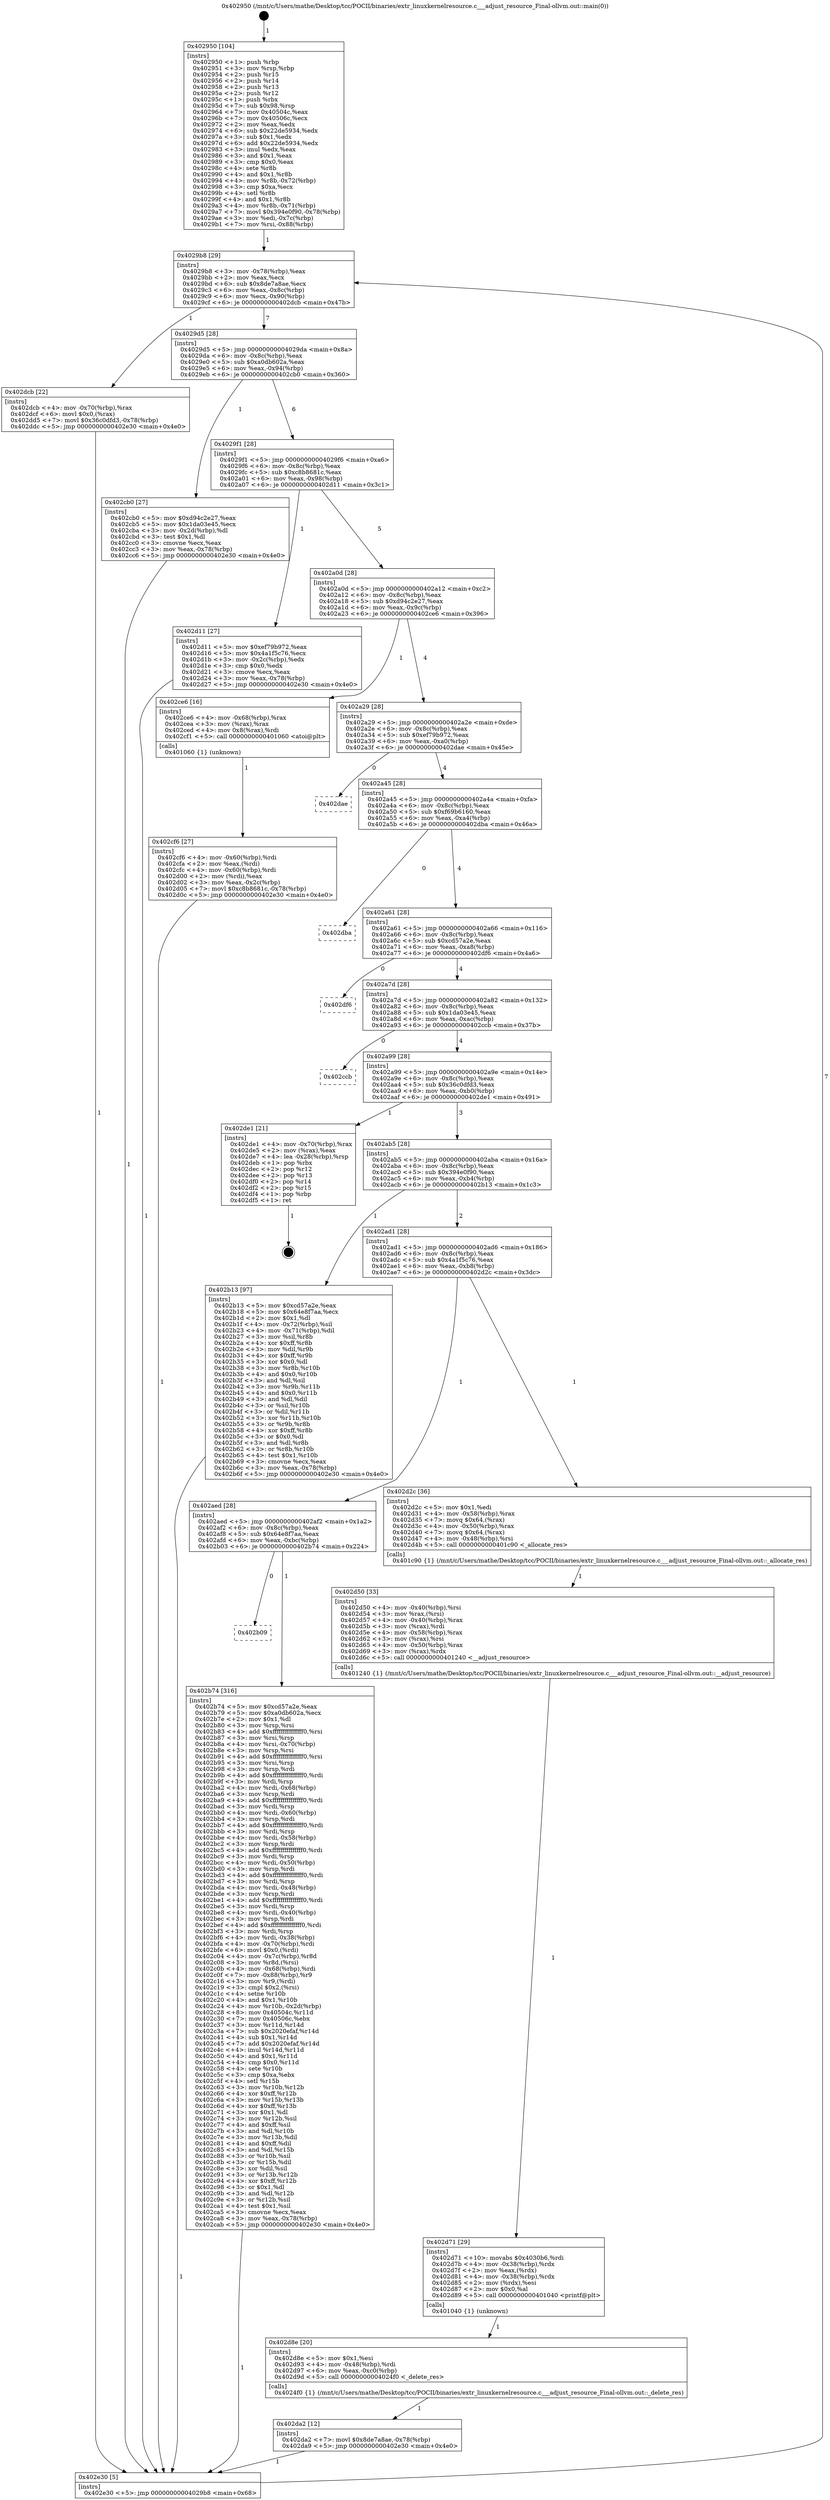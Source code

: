 digraph "0x402950" {
  label = "0x402950 (/mnt/c/Users/mathe/Desktop/tcc/POCII/binaries/extr_linuxkernelresource.c___adjust_resource_Final-ollvm.out::main(0))"
  labelloc = "t"
  node[shape=record]

  Entry [label="",width=0.3,height=0.3,shape=circle,fillcolor=black,style=filled]
  "0x4029b8" [label="{
     0x4029b8 [29]\l
     | [instrs]\l
     &nbsp;&nbsp;0x4029b8 \<+3\>: mov -0x78(%rbp),%eax\l
     &nbsp;&nbsp;0x4029bb \<+2\>: mov %eax,%ecx\l
     &nbsp;&nbsp;0x4029bd \<+6\>: sub $0x8de7a8ae,%ecx\l
     &nbsp;&nbsp;0x4029c3 \<+6\>: mov %eax,-0x8c(%rbp)\l
     &nbsp;&nbsp;0x4029c9 \<+6\>: mov %ecx,-0x90(%rbp)\l
     &nbsp;&nbsp;0x4029cf \<+6\>: je 0000000000402dcb \<main+0x47b\>\l
  }"]
  "0x402dcb" [label="{
     0x402dcb [22]\l
     | [instrs]\l
     &nbsp;&nbsp;0x402dcb \<+4\>: mov -0x70(%rbp),%rax\l
     &nbsp;&nbsp;0x402dcf \<+6\>: movl $0x0,(%rax)\l
     &nbsp;&nbsp;0x402dd5 \<+7\>: movl $0x36c0dfd3,-0x78(%rbp)\l
     &nbsp;&nbsp;0x402ddc \<+5\>: jmp 0000000000402e30 \<main+0x4e0\>\l
  }"]
  "0x4029d5" [label="{
     0x4029d5 [28]\l
     | [instrs]\l
     &nbsp;&nbsp;0x4029d5 \<+5\>: jmp 00000000004029da \<main+0x8a\>\l
     &nbsp;&nbsp;0x4029da \<+6\>: mov -0x8c(%rbp),%eax\l
     &nbsp;&nbsp;0x4029e0 \<+5\>: sub $0xa0db602a,%eax\l
     &nbsp;&nbsp;0x4029e5 \<+6\>: mov %eax,-0x94(%rbp)\l
     &nbsp;&nbsp;0x4029eb \<+6\>: je 0000000000402cb0 \<main+0x360\>\l
  }"]
  Exit [label="",width=0.3,height=0.3,shape=circle,fillcolor=black,style=filled,peripheries=2]
  "0x402cb0" [label="{
     0x402cb0 [27]\l
     | [instrs]\l
     &nbsp;&nbsp;0x402cb0 \<+5\>: mov $0xd94c2e27,%eax\l
     &nbsp;&nbsp;0x402cb5 \<+5\>: mov $0x1da03e45,%ecx\l
     &nbsp;&nbsp;0x402cba \<+3\>: mov -0x2d(%rbp),%dl\l
     &nbsp;&nbsp;0x402cbd \<+3\>: test $0x1,%dl\l
     &nbsp;&nbsp;0x402cc0 \<+3\>: cmovne %ecx,%eax\l
     &nbsp;&nbsp;0x402cc3 \<+3\>: mov %eax,-0x78(%rbp)\l
     &nbsp;&nbsp;0x402cc6 \<+5\>: jmp 0000000000402e30 \<main+0x4e0\>\l
  }"]
  "0x4029f1" [label="{
     0x4029f1 [28]\l
     | [instrs]\l
     &nbsp;&nbsp;0x4029f1 \<+5\>: jmp 00000000004029f6 \<main+0xa6\>\l
     &nbsp;&nbsp;0x4029f6 \<+6\>: mov -0x8c(%rbp),%eax\l
     &nbsp;&nbsp;0x4029fc \<+5\>: sub $0xc8b8681c,%eax\l
     &nbsp;&nbsp;0x402a01 \<+6\>: mov %eax,-0x98(%rbp)\l
     &nbsp;&nbsp;0x402a07 \<+6\>: je 0000000000402d11 \<main+0x3c1\>\l
  }"]
  "0x402da2" [label="{
     0x402da2 [12]\l
     | [instrs]\l
     &nbsp;&nbsp;0x402da2 \<+7\>: movl $0x8de7a8ae,-0x78(%rbp)\l
     &nbsp;&nbsp;0x402da9 \<+5\>: jmp 0000000000402e30 \<main+0x4e0\>\l
  }"]
  "0x402d11" [label="{
     0x402d11 [27]\l
     | [instrs]\l
     &nbsp;&nbsp;0x402d11 \<+5\>: mov $0xef79b972,%eax\l
     &nbsp;&nbsp;0x402d16 \<+5\>: mov $0x4a1f5c76,%ecx\l
     &nbsp;&nbsp;0x402d1b \<+3\>: mov -0x2c(%rbp),%edx\l
     &nbsp;&nbsp;0x402d1e \<+3\>: cmp $0x0,%edx\l
     &nbsp;&nbsp;0x402d21 \<+3\>: cmove %ecx,%eax\l
     &nbsp;&nbsp;0x402d24 \<+3\>: mov %eax,-0x78(%rbp)\l
     &nbsp;&nbsp;0x402d27 \<+5\>: jmp 0000000000402e30 \<main+0x4e0\>\l
  }"]
  "0x402a0d" [label="{
     0x402a0d [28]\l
     | [instrs]\l
     &nbsp;&nbsp;0x402a0d \<+5\>: jmp 0000000000402a12 \<main+0xc2\>\l
     &nbsp;&nbsp;0x402a12 \<+6\>: mov -0x8c(%rbp),%eax\l
     &nbsp;&nbsp;0x402a18 \<+5\>: sub $0xd94c2e27,%eax\l
     &nbsp;&nbsp;0x402a1d \<+6\>: mov %eax,-0x9c(%rbp)\l
     &nbsp;&nbsp;0x402a23 \<+6\>: je 0000000000402ce6 \<main+0x396\>\l
  }"]
  "0x402d8e" [label="{
     0x402d8e [20]\l
     | [instrs]\l
     &nbsp;&nbsp;0x402d8e \<+5\>: mov $0x1,%esi\l
     &nbsp;&nbsp;0x402d93 \<+4\>: mov -0x48(%rbp),%rdi\l
     &nbsp;&nbsp;0x402d97 \<+6\>: mov %eax,-0xc0(%rbp)\l
     &nbsp;&nbsp;0x402d9d \<+5\>: call 00000000004024f0 \<_delete_res\>\l
     | [calls]\l
     &nbsp;&nbsp;0x4024f0 \{1\} (/mnt/c/Users/mathe/Desktop/tcc/POCII/binaries/extr_linuxkernelresource.c___adjust_resource_Final-ollvm.out::_delete_res)\l
  }"]
  "0x402ce6" [label="{
     0x402ce6 [16]\l
     | [instrs]\l
     &nbsp;&nbsp;0x402ce6 \<+4\>: mov -0x68(%rbp),%rax\l
     &nbsp;&nbsp;0x402cea \<+3\>: mov (%rax),%rax\l
     &nbsp;&nbsp;0x402ced \<+4\>: mov 0x8(%rax),%rdi\l
     &nbsp;&nbsp;0x402cf1 \<+5\>: call 0000000000401060 \<atoi@plt\>\l
     | [calls]\l
     &nbsp;&nbsp;0x401060 \{1\} (unknown)\l
  }"]
  "0x402a29" [label="{
     0x402a29 [28]\l
     | [instrs]\l
     &nbsp;&nbsp;0x402a29 \<+5\>: jmp 0000000000402a2e \<main+0xde\>\l
     &nbsp;&nbsp;0x402a2e \<+6\>: mov -0x8c(%rbp),%eax\l
     &nbsp;&nbsp;0x402a34 \<+5\>: sub $0xef79b972,%eax\l
     &nbsp;&nbsp;0x402a39 \<+6\>: mov %eax,-0xa0(%rbp)\l
     &nbsp;&nbsp;0x402a3f \<+6\>: je 0000000000402dae \<main+0x45e\>\l
  }"]
  "0x402d71" [label="{
     0x402d71 [29]\l
     | [instrs]\l
     &nbsp;&nbsp;0x402d71 \<+10\>: movabs $0x4030b6,%rdi\l
     &nbsp;&nbsp;0x402d7b \<+4\>: mov -0x38(%rbp),%rdx\l
     &nbsp;&nbsp;0x402d7f \<+2\>: mov %eax,(%rdx)\l
     &nbsp;&nbsp;0x402d81 \<+4\>: mov -0x38(%rbp),%rdx\l
     &nbsp;&nbsp;0x402d85 \<+2\>: mov (%rdx),%esi\l
     &nbsp;&nbsp;0x402d87 \<+2\>: mov $0x0,%al\l
     &nbsp;&nbsp;0x402d89 \<+5\>: call 0000000000401040 \<printf@plt\>\l
     | [calls]\l
     &nbsp;&nbsp;0x401040 \{1\} (unknown)\l
  }"]
  "0x402dae" [label="{
     0x402dae\l
  }", style=dashed]
  "0x402a45" [label="{
     0x402a45 [28]\l
     | [instrs]\l
     &nbsp;&nbsp;0x402a45 \<+5\>: jmp 0000000000402a4a \<main+0xfa\>\l
     &nbsp;&nbsp;0x402a4a \<+6\>: mov -0x8c(%rbp),%eax\l
     &nbsp;&nbsp;0x402a50 \<+5\>: sub $0xf69b6160,%eax\l
     &nbsp;&nbsp;0x402a55 \<+6\>: mov %eax,-0xa4(%rbp)\l
     &nbsp;&nbsp;0x402a5b \<+6\>: je 0000000000402dba \<main+0x46a\>\l
  }"]
  "0x402d50" [label="{
     0x402d50 [33]\l
     | [instrs]\l
     &nbsp;&nbsp;0x402d50 \<+4\>: mov -0x40(%rbp),%rsi\l
     &nbsp;&nbsp;0x402d54 \<+3\>: mov %rax,(%rsi)\l
     &nbsp;&nbsp;0x402d57 \<+4\>: mov -0x40(%rbp),%rax\l
     &nbsp;&nbsp;0x402d5b \<+3\>: mov (%rax),%rdi\l
     &nbsp;&nbsp;0x402d5e \<+4\>: mov -0x58(%rbp),%rax\l
     &nbsp;&nbsp;0x402d62 \<+3\>: mov (%rax),%rsi\l
     &nbsp;&nbsp;0x402d65 \<+4\>: mov -0x50(%rbp),%rax\l
     &nbsp;&nbsp;0x402d69 \<+3\>: mov (%rax),%rdx\l
     &nbsp;&nbsp;0x402d6c \<+5\>: call 0000000000401240 \<__adjust_resource\>\l
     | [calls]\l
     &nbsp;&nbsp;0x401240 \{1\} (/mnt/c/Users/mathe/Desktop/tcc/POCII/binaries/extr_linuxkernelresource.c___adjust_resource_Final-ollvm.out::__adjust_resource)\l
  }"]
  "0x402dba" [label="{
     0x402dba\l
  }", style=dashed]
  "0x402a61" [label="{
     0x402a61 [28]\l
     | [instrs]\l
     &nbsp;&nbsp;0x402a61 \<+5\>: jmp 0000000000402a66 \<main+0x116\>\l
     &nbsp;&nbsp;0x402a66 \<+6\>: mov -0x8c(%rbp),%eax\l
     &nbsp;&nbsp;0x402a6c \<+5\>: sub $0xcd57a2e,%eax\l
     &nbsp;&nbsp;0x402a71 \<+6\>: mov %eax,-0xa8(%rbp)\l
     &nbsp;&nbsp;0x402a77 \<+6\>: je 0000000000402df6 \<main+0x4a6\>\l
  }"]
  "0x402cf6" [label="{
     0x402cf6 [27]\l
     | [instrs]\l
     &nbsp;&nbsp;0x402cf6 \<+4\>: mov -0x60(%rbp),%rdi\l
     &nbsp;&nbsp;0x402cfa \<+2\>: mov %eax,(%rdi)\l
     &nbsp;&nbsp;0x402cfc \<+4\>: mov -0x60(%rbp),%rdi\l
     &nbsp;&nbsp;0x402d00 \<+2\>: mov (%rdi),%eax\l
     &nbsp;&nbsp;0x402d02 \<+3\>: mov %eax,-0x2c(%rbp)\l
     &nbsp;&nbsp;0x402d05 \<+7\>: movl $0xc8b8681c,-0x78(%rbp)\l
     &nbsp;&nbsp;0x402d0c \<+5\>: jmp 0000000000402e30 \<main+0x4e0\>\l
  }"]
  "0x402df6" [label="{
     0x402df6\l
  }", style=dashed]
  "0x402a7d" [label="{
     0x402a7d [28]\l
     | [instrs]\l
     &nbsp;&nbsp;0x402a7d \<+5\>: jmp 0000000000402a82 \<main+0x132\>\l
     &nbsp;&nbsp;0x402a82 \<+6\>: mov -0x8c(%rbp),%eax\l
     &nbsp;&nbsp;0x402a88 \<+5\>: sub $0x1da03e45,%eax\l
     &nbsp;&nbsp;0x402a8d \<+6\>: mov %eax,-0xac(%rbp)\l
     &nbsp;&nbsp;0x402a93 \<+6\>: je 0000000000402ccb \<main+0x37b\>\l
  }"]
  "0x402b09" [label="{
     0x402b09\l
  }", style=dashed]
  "0x402ccb" [label="{
     0x402ccb\l
  }", style=dashed]
  "0x402a99" [label="{
     0x402a99 [28]\l
     | [instrs]\l
     &nbsp;&nbsp;0x402a99 \<+5\>: jmp 0000000000402a9e \<main+0x14e\>\l
     &nbsp;&nbsp;0x402a9e \<+6\>: mov -0x8c(%rbp),%eax\l
     &nbsp;&nbsp;0x402aa4 \<+5\>: sub $0x36c0dfd3,%eax\l
     &nbsp;&nbsp;0x402aa9 \<+6\>: mov %eax,-0xb0(%rbp)\l
     &nbsp;&nbsp;0x402aaf \<+6\>: je 0000000000402de1 \<main+0x491\>\l
  }"]
  "0x402b74" [label="{
     0x402b74 [316]\l
     | [instrs]\l
     &nbsp;&nbsp;0x402b74 \<+5\>: mov $0xcd57a2e,%eax\l
     &nbsp;&nbsp;0x402b79 \<+5\>: mov $0xa0db602a,%ecx\l
     &nbsp;&nbsp;0x402b7e \<+2\>: mov $0x1,%dl\l
     &nbsp;&nbsp;0x402b80 \<+3\>: mov %rsp,%rsi\l
     &nbsp;&nbsp;0x402b83 \<+4\>: add $0xfffffffffffffff0,%rsi\l
     &nbsp;&nbsp;0x402b87 \<+3\>: mov %rsi,%rsp\l
     &nbsp;&nbsp;0x402b8a \<+4\>: mov %rsi,-0x70(%rbp)\l
     &nbsp;&nbsp;0x402b8e \<+3\>: mov %rsp,%rsi\l
     &nbsp;&nbsp;0x402b91 \<+4\>: add $0xfffffffffffffff0,%rsi\l
     &nbsp;&nbsp;0x402b95 \<+3\>: mov %rsi,%rsp\l
     &nbsp;&nbsp;0x402b98 \<+3\>: mov %rsp,%rdi\l
     &nbsp;&nbsp;0x402b9b \<+4\>: add $0xfffffffffffffff0,%rdi\l
     &nbsp;&nbsp;0x402b9f \<+3\>: mov %rdi,%rsp\l
     &nbsp;&nbsp;0x402ba2 \<+4\>: mov %rdi,-0x68(%rbp)\l
     &nbsp;&nbsp;0x402ba6 \<+3\>: mov %rsp,%rdi\l
     &nbsp;&nbsp;0x402ba9 \<+4\>: add $0xfffffffffffffff0,%rdi\l
     &nbsp;&nbsp;0x402bad \<+3\>: mov %rdi,%rsp\l
     &nbsp;&nbsp;0x402bb0 \<+4\>: mov %rdi,-0x60(%rbp)\l
     &nbsp;&nbsp;0x402bb4 \<+3\>: mov %rsp,%rdi\l
     &nbsp;&nbsp;0x402bb7 \<+4\>: add $0xfffffffffffffff0,%rdi\l
     &nbsp;&nbsp;0x402bbb \<+3\>: mov %rdi,%rsp\l
     &nbsp;&nbsp;0x402bbe \<+4\>: mov %rdi,-0x58(%rbp)\l
     &nbsp;&nbsp;0x402bc2 \<+3\>: mov %rsp,%rdi\l
     &nbsp;&nbsp;0x402bc5 \<+4\>: add $0xfffffffffffffff0,%rdi\l
     &nbsp;&nbsp;0x402bc9 \<+3\>: mov %rdi,%rsp\l
     &nbsp;&nbsp;0x402bcc \<+4\>: mov %rdi,-0x50(%rbp)\l
     &nbsp;&nbsp;0x402bd0 \<+3\>: mov %rsp,%rdi\l
     &nbsp;&nbsp;0x402bd3 \<+4\>: add $0xfffffffffffffff0,%rdi\l
     &nbsp;&nbsp;0x402bd7 \<+3\>: mov %rdi,%rsp\l
     &nbsp;&nbsp;0x402bda \<+4\>: mov %rdi,-0x48(%rbp)\l
     &nbsp;&nbsp;0x402bde \<+3\>: mov %rsp,%rdi\l
     &nbsp;&nbsp;0x402be1 \<+4\>: add $0xfffffffffffffff0,%rdi\l
     &nbsp;&nbsp;0x402be5 \<+3\>: mov %rdi,%rsp\l
     &nbsp;&nbsp;0x402be8 \<+4\>: mov %rdi,-0x40(%rbp)\l
     &nbsp;&nbsp;0x402bec \<+3\>: mov %rsp,%rdi\l
     &nbsp;&nbsp;0x402bef \<+4\>: add $0xfffffffffffffff0,%rdi\l
     &nbsp;&nbsp;0x402bf3 \<+3\>: mov %rdi,%rsp\l
     &nbsp;&nbsp;0x402bf6 \<+4\>: mov %rdi,-0x38(%rbp)\l
     &nbsp;&nbsp;0x402bfa \<+4\>: mov -0x70(%rbp),%rdi\l
     &nbsp;&nbsp;0x402bfe \<+6\>: movl $0x0,(%rdi)\l
     &nbsp;&nbsp;0x402c04 \<+4\>: mov -0x7c(%rbp),%r8d\l
     &nbsp;&nbsp;0x402c08 \<+3\>: mov %r8d,(%rsi)\l
     &nbsp;&nbsp;0x402c0b \<+4\>: mov -0x68(%rbp),%rdi\l
     &nbsp;&nbsp;0x402c0f \<+7\>: mov -0x88(%rbp),%r9\l
     &nbsp;&nbsp;0x402c16 \<+3\>: mov %r9,(%rdi)\l
     &nbsp;&nbsp;0x402c19 \<+3\>: cmpl $0x2,(%rsi)\l
     &nbsp;&nbsp;0x402c1c \<+4\>: setne %r10b\l
     &nbsp;&nbsp;0x402c20 \<+4\>: and $0x1,%r10b\l
     &nbsp;&nbsp;0x402c24 \<+4\>: mov %r10b,-0x2d(%rbp)\l
     &nbsp;&nbsp;0x402c28 \<+8\>: mov 0x40504c,%r11d\l
     &nbsp;&nbsp;0x402c30 \<+7\>: mov 0x40506c,%ebx\l
     &nbsp;&nbsp;0x402c37 \<+3\>: mov %r11d,%r14d\l
     &nbsp;&nbsp;0x402c3a \<+7\>: sub $0x2020efaf,%r14d\l
     &nbsp;&nbsp;0x402c41 \<+4\>: sub $0x1,%r14d\l
     &nbsp;&nbsp;0x402c45 \<+7\>: add $0x2020efaf,%r14d\l
     &nbsp;&nbsp;0x402c4c \<+4\>: imul %r14d,%r11d\l
     &nbsp;&nbsp;0x402c50 \<+4\>: and $0x1,%r11d\l
     &nbsp;&nbsp;0x402c54 \<+4\>: cmp $0x0,%r11d\l
     &nbsp;&nbsp;0x402c58 \<+4\>: sete %r10b\l
     &nbsp;&nbsp;0x402c5c \<+3\>: cmp $0xa,%ebx\l
     &nbsp;&nbsp;0x402c5f \<+4\>: setl %r15b\l
     &nbsp;&nbsp;0x402c63 \<+3\>: mov %r10b,%r12b\l
     &nbsp;&nbsp;0x402c66 \<+4\>: xor $0xff,%r12b\l
     &nbsp;&nbsp;0x402c6a \<+3\>: mov %r15b,%r13b\l
     &nbsp;&nbsp;0x402c6d \<+4\>: xor $0xff,%r13b\l
     &nbsp;&nbsp;0x402c71 \<+3\>: xor $0x1,%dl\l
     &nbsp;&nbsp;0x402c74 \<+3\>: mov %r12b,%sil\l
     &nbsp;&nbsp;0x402c77 \<+4\>: and $0xff,%sil\l
     &nbsp;&nbsp;0x402c7b \<+3\>: and %dl,%r10b\l
     &nbsp;&nbsp;0x402c7e \<+3\>: mov %r13b,%dil\l
     &nbsp;&nbsp;0x402c81 \<+4\>: and $0xff,%dil\l
     &nbsp;&nbsp;0x402c85 \<+3\>: and %dl,%r15b\l
     &nbsp;&nbsp;0x402c88 \<+3\>: or %r10b,%sil\l
     &nbsp;&nbsp;0x402c8b \<+3\>: or %r15b,%dil\l
     &nbsp;&nbsp;0x402c8e \<+3\>: xor %dil,%sil\l
     &nbsp;&nbsp;0x402c91 \<+3\>: or %r13b,%r12b\l
     &nbsp;&nbsp;0x402c94 \<+4\>: xor $0xff,%r12b\l
     &nbsp;&nbsp;0x402c98 \<+3\>: or $0x1,%dl\l
     &nbsp;&nbsp;0x402c9b \<+3\>: and %dl,%r12b\l
     &nbsp;&nbsp;0x402c9e \<+3\>: or %r12b,%sil\l
     &nbsp;&nbsp;0x402ca1 \<+4\>: test $0x1,%sil\l
     &nbsp;&nbsp;0x402ca5 \<+3\>: cmovne %ecx,%eax\l
     &nbsp;&nbsp;0x402ca8 \<+3\>: mov %eax,-0x78(%rbp)\l
     &nbsp;&nbsp;0x402cab \<+5\>: jmp 0000000000402e30 \<main+0x4e0\>\l
  }"]
  "0x402de1" [label="{
     0x402de1 [21]\l
     | [instrs]\l
     &nbsp;&nbsp;0x402de1 \<+4\>: mov -0x70(%rbp),%rax\l
     &nbsp;&nbsp;0x402de5 \<+2\>: mov (%rax),%eax\l
     &nbsp;&nbsp;0x402de7 \<+4\>: lea -0x28(%rbp),%rsp\l
     &nbsp;&nbsp;0x402deb \<+1\>: pop %rbx\l
     &nbsp;&nbsp;0x402dec \<+2\>: pop %r12\l
     &nbsp;&nbsp;0x402dee \<+2\>: pop %r13\l
     &nbsp;&nbsp;0x402df0 \<+2\>: pop %r14\l
     &nbsp;&nbsp;0x402df2 \<+2\>: pop %r15\l
     &nbsp;&nbsp;0x402df4 \<+1\>: pop %rbp\l
     &nbsp;&nbsp;0x402df5 \<+1\>: ret\l
  }"]
  "0x402ab5" [label="{
     0x402ab5 [28]\l
     | [instrs]\l
     &nbsp;&nbsp;0x402ab5 \<+5\>: jmp 0000000000402aba \<main+0x16a\>\l
     &nbsp;&nbsp;0x402aba \<+6\>: mov -0x8c(%rbp),%eax\l
     &nbsp;&nbsp;0x402ac0 \<+5\>: sub $0x394e0f90,%eax\l
     &nbsp;&nbsp;0x402ac5 \<+6\>: mov %eax,-0xb4(%rbp)\l
     &nbsp;&nbsp;0x402acb \<+6\>: je 0000000000402b13 \<main+0x1c3\>\l
  }"]
  "0x402aed" [label="{
     0x402aed [28]\l
     | [instrs]\l
     &nbsp;&nbsp;0x402aed \<+5\>: jmp 0000000000402af2 \<main+0x1a2\>\l
     &nbsp;&nbsp;0x402af2 \<+6\>: mov -0x8c(%rbp),%eax\l
     &nbsp;&nbsp;0x402af8 \<+5\>: sub $0x64e8f7aa,%eax\l
     &nbsp;&nbsp;0x402afd \<+6\>: mov %eax,-0xbc(%rbp)\l
     &nbsp;&nbsp;0x402b03 \<+6\>: je 0000000000402b74 \<main+0x224\>\l
  }"]
  "0x402b13" [label="{
     0x402b13 [97]\l
     | [instrs]\l
     &nbsp;&nbsp;0x402b13 \<+5\>: mov $0xcd57a2e,%eax\l
     &nbsp;&nbsp;0x402b18 \<+5\>: mov $0x64e8f7aa,%ecx\l
     &nbsp;&nbsp;0x402b1d \<+2\>: mov $0x1,%dl\l
     &nbsp;&nbsp;0x402b1f \<+4\>: mov -0x72(%rbp),%sil\l
     &nbsp;&nbsp;0x402b23 \<+4\>: mov -0x71(%rbp),%dil\l
     &nbsp;&nbsp;0x402b27 \<+3\>: mov %sil,%r8b\l
     &nbsp;&nbsp;0x402b2a \<+4\>: xor $0xff,%r8b\l
     &nbsp;&nbsp;0x402b2e \<+3\>: mov %dil,%r9b\l
     &nbsp;&nbsp;0x402b31 \<+4\>: xor $0xff,%r9b\l
     &nbsp;&nbsp;0x402b35 \<+3\>: xor $0x0,%dl\l
     &nbsp;&nbsp;0x402b38 \<+3\>: mov %r8b,%r10b\l
     &nbsp;&nbsp;0x402b3b \<+4\>: and $0x0,%r10b\l
     &nbsp;&nbsp;0x402b3f \<+3\>: and %dl,%sil\l
     &nbsp;&nbsp;0x402b42 \<+3\>: mov %r9b,%r11b\l
     &nbsp;&nbsp;0x402b45 \<+4\>: and $0x0,%r11b\l
     &nbsp;&nbsp;0x402b49 \<+3\>: and %dl,%dil\l
     &nbsp;&nbsp;0x402b4c \<+3\>: or %sil,%r10b\l
     &nbsp;&nbsp;0x402b4f \<+3\>: or %dil,%r11b\l
     &nbsp;&nbsp;0x402b52 \<+3\>: xor %r11b,%r10b\l
     &nbsp;&nbsp;0x402b55 \<+3\>: or %r9b,%r8b\l
     &nbsp;&nbsp;0x402b58 \<+4\>: xor $0xff,%r8b\l
     &nbsp;&nbsp;0x402b5c \<+3\>: or $0x0,%dl\l
     &nbsp;&nbsp;0x402b5f \<+3\>: and %dl,%r8b\l
     &nbsp;&nbsp;0x402b62 \<+3\>: or %r8b,%r10b\l
     &nbsp;&nbsp;0x402b65 \<+4\>: test $0x1,%r10b\l
     &nbsp;&nbsp;0x402b69 \<+3\>: cmovne %ecx,%eax\l
     &nbsp;&nbsp;0x402b6c \<+3\>: mov %eax,-0x78(%rbp)\l
     &nbsp;&nbsp;0x402b6f \<+5\>: jmp 0000000000402e30 \<main+0x4e0\>\l
  }"]
  "0x402ad1" [label="{
     0x402ad1 [28]\l
     | [instrs]\l
     &nbsp;&nbsp;0x402ad1 \<+5\>: jmp 0000000000402ad6 \<main+0x186\>\l
     &nbsp;&nbsp;0x402ad6 \<+6\>: mov -0x8c(%rbp),%eax\l
     &nbsp;&nbsp;0x402adc \<+5\>: sub $0x4a1f5c76,%eax\l
     &nbsp;&nbsp;0x402ae1 \<+6\>: mov %eax,-0xb8(%rbp)\l
     &nbsp;&nbsp;0x402ae7 \<+6\>: je 0000000000402d2c \<main+0x3dc\>\l
  }"]
  "0x402e30" [label="{
     0x402e30 [5]\l
     | [instrs]\l
     &nbsp;&nbsp;0x402e30 \<+5\>: jmp 00000000004029b8 \<main+0x68\>\l
  }"]
  "0x402950" [label="{
     0x402950 [104]\l
     | [instrs]\l
     &nbsp;&nbsp;0x402950 \<+1\>: push %rbp\l
     &nbsp;&nbsp;0x402951 \<+3\>: mov %rsp,%rbp\l
     &nbsp;&nbsp;0x402954 \<+2\>: push %r15\l
     &nbsp;&nbsp;0x402956 \<+2\>: push %r14\l
     &nbsp;&nbsp;0x402958 \<+2\>: push %r13\l
     &nbsp;&nbsp;0x40295a \<+2\>: push %r12\l
     &nbsp;&nbsp;0x40295c \<+1\>: push %rbx\l
     &nbsp;&nbsp;0x40295d \<+7\>: sub $0x98,%rsp\l
     &nbsp;&nbsp;0x402964 \<+7\>: mov 0x40504c,%eax\l
     &nbsp;&nbsp;0x40296b \<+7\>: mov 0x40506c,%ecx\l
     &nbsp;&nbsp;0x402972 \<+2\>: mov %eax,%edx\l
     &nbsp;&nbsp;0x402974 \<+6\>: sub $0x22de5934,%edx\l
     &nbsp;&nbsp;0x40297a \<+3\>: sub $0x1,%edx\l
     &nbsp;&nbsp;0x40297d \<+6\>: add $0x22de5934,%edx\l
     &nbsp;&nbsp;0x402983 \<+3\>: imul %edx,%eax\l
     &nbsp;&nbsp;0x402986 \<+3\>: and $0x1,%eax\l
     &nbsp;&nbsp;0x402989 \<+3\>: cmp $0x0,%eax\l
     &nbsp;&nbsp;0x40298c \<+4\>: sete %r8b\l
     &nbsp;&nbsp;0x402990 \<+4\>: and $0x1,%r8b\l
     &nbsp;&nbsp;0x402994 \<+4\>: mov %r8b,-0x72(%rbp)\l
     &nbsp;&nbsp;0x402998 \<+3\>: cmp $0xa,%ecx\l
     &nbsp;&nbsp;0x40299b \<+4\>: setl %r8b\l
     &nbsp;&nbsp;0x40299f \<+4\>: and $0x1,%r8b\l
     &nbsp;&nbsp;0x4029a3 \<+4\>: mov %r8b,-0x71(%rbp)\l
     &nbsp;&nbsp;0x4029a7 \<+7\>: movl $0x394e0f90,-0x78(%rbp)\l
     &nbsp;&nbsp;0x4029ae \<+3\>: mov %edi,-0x7c(%rbp)\l
     &nbsp;&nbsp;0x4029b1 \<+7\>: mov %rsi,-0x88(%rbp)\l
  }"]
  "0x402d2c" [label="{
     0x402d2c [36]\l
     | [instrs]\l
     &nbsp;&nbsp;0x402d2c \<+5\>: mov $0x1,%edi\l
     &nbsp;&nbsp;0x402d31 \<+4\>: mov -0x58(%rbp),%rax\l
     &nbsp;&nbsp;0x402d35 \<+7\>: movq $0x64,(%rax)\l
     &nbsp;&nbsp;0x402d3c \<+4\>: mov -0x50(%rbp),%rax\l
     &nbsp;&nbsp;0x402d40 \<+7\>: movq $0x64,(%rax)\l
     &nbsp;&nbsp;0x402d47 \<+4\>: mov -0x48(%rbp),%rsi\l
     &nbsp;&nbsp;0x402d4b \<+5\>: call 0000000000401c90 \<_allocate_res\>\l
     | [calls]\l
     &nbsp;&nbsp;0x401c90 \{1\} (/mnt/c/Users/mathe/Desktop/tcc/POCII/binaries/extr_linuxkernelresource.c___adjust_resource_Final-ollvm.out::_allocate_res)\l
  }"]
  Entry -> "0x402950" [label=" 1"]
  "0x4029b8" -> "0x402dcb" [label=" 1"]
  "0x4029b8" -> "0x4029d5" [label=" 7"]
  "0x402de1" -> Exit [label=" 1"]
  "0x4029d5" -> "0x402cb0" [label=" 1"]
  "0x4029d5" -> "0x4029f1" [label=" 6"]
  "0x402dcb" -> "0x402e30" [label=" 1"]
  "0x4029f1" -> "0x402d11" [label=" 1"]
  "0x4029f1" -> "0x402a0d" [label=" 5"]
  "0x402da2" -> "0x402e30" [label=" 1"]
  "0x402a0d" -> "0x402ce6" [label=" 1"]
  "0x402a0d" -> "0x402a29" [label=" 4"]
  "0x402d8e" -> "0x402da2" [label=" 1"]
  "0x402a29" -> "0x402dae" [label=" 0"]
  "0x402a29" -> "0x402a45" [label=" 4"]
  "0x402d71" -> "0x402d8e" [label=" 1"]
  "0x402a45" -> "0x402dba" [label=" 0"]
  "0x402a45" -> "0x402a61" [label=" 4"]
  "0x402d50" -> "0x402d71" [label=" 1"]
  "0x402a61" -> "0x402df6" [label=" 0"]
  "0x402a61" -> "0x402a7d" [label=" 4"]
  "0x402d2c" -> "0x402d50" [label=" 1"]
  "0x402a7d" -> "0x402ccb" [label=" 0"]
  "0x402a7d" -> "0x402a99" [label=" 4"]
  "0x402cf6" -> "0x402e30" [label=" 1"]
  "0x402a99" -> "0x402de1" [label=" 1"]
  "0x402a99" -> "0x402ab5" [label=" 3"]
  "0x402ce6" -> "0x402cf6" [label=" 1"]
  "0x402ab5" -> "0x402b13" [label=" 1"]
  "0x402ab5" -> "0x402ad1" [label=" 2"]
  "0x402b13" -> "0x402e30" [label=" 1"]
  "0x402950" -> "0x4029b8" [label=" 1"]
  "0x402e30" -> "0x4029b8" [label=" 7"]
  "0x402b74" -> "0x402e30" [label=" 1"]
  "0x402ad1" -> "0x402d2c" [label=" 1"]
  "0x402ad1" -> "0x402aed" [label=" 1"]
  "0x402cb0" -> "0x402e30" [label=" 1"]
  "0x402aed" -> "0x402b74" [label=" 1"]
  "0x402aed" -> "0x402b09" [label=" 0"]
  "0x402d11" -> "0x402e30" [label=" 1"]
}
